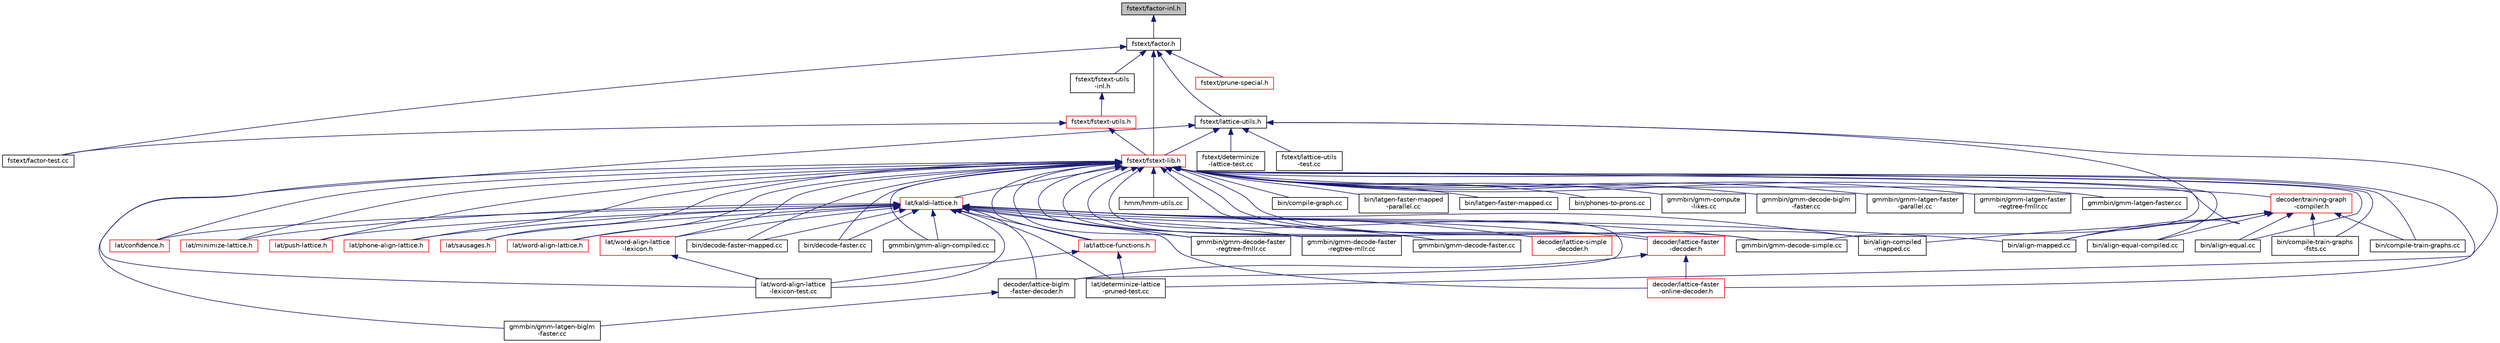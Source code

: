 digraph "fstext/factor-inl.h"
{
  edge [fontname="Helvetica",fontsize="10",labelfontname="Helvetica",labelfontsize="10"];
  node [fontname="Helvetica",fontsize="10",shape=record];
  Node31 [label="fstext/factor-inl.h",height=0.2,width=0.4,color="black", fillcolor="grey75", style="filled", fontcolor="black"];
  Node31 -> Node32 [dir="back",color="midnightblue",fontsize="10",style="solid",fontname="Helvetica"];
  Node32 [label="fstext/factor.h",height=0.2,width=0.4,color="black", fillcolor="white", style="filled",URL="$factor_8h.html"];
  Node32 -> Node33 [dir="back",color="midnightblue",fontsize="10",style="solid",fontname="Helvetica"];
  Node33 [label="fstext/fstext-utils\l-inl.h",height=0.2,width=0.4,color="black", fillcolor="white", style="filled",URL="$fstext-utils-inl_8h.html"];
  Node33 -> Node34 [dir="back",color="midnightblue",fontsize="10",style="solid",fontname="Helvetica"];
  Node34 [label="fstext/fstext-utils.h",height=0.2,width=0.4,color="red", fillcolor="white", style="filled",URL="$fstext-utils_8h.html"];
  Node34 -> Node308 [dir="back",color="midnightblue",fontsize="10",style="solid",fontname="Helvetica"];
  Node308 [label="fstext/factor-test.cc",height=0.2,width=0.4,color="black", fillcolor="white", style="filled",URL="$factor-test_8cc.html"];
  Node34 -> Node40 [dir="back",color="midnightblue",fontsize="10",style="solid",fontname="Helvetica"];
  Node40 [label="fstext/fstext-lib.h",height=0.2,width=0.4,color="red", fillcolor="white", style="filled",URL="$fstext-lib_8h.html"];
  Node40 -> Node41 [dir="back",color="midnightblue",fontsize="10",style="solid",fontname="Helvetica"];
  Node41 [label="lat/kaldi-lattice.h",height=0.2,width=0.4,color="red", fillcolor="white", style="filled",URL="$kaldi-lattice_8h.html"];
  Node41 -> Node98 [dir="back",color="midnightblue",fontsize="10",style="solid",fontname="Helvetica"];
  Node98 [label="decoder/lattice-faster\l-decoder.h",height=0.2,width=0.4,color="red", fillcolor="white", style="filled",URL="$lattice-faster-decoder_8h.html"];
  Node98 -> Node117 [dir="back",color="midnightblue",fontsize="10",style="solid",fontname="Helvetica"];
  Node117 [label="decoder/lattice-biglm\l-faster-decoder.h",height=0.2,width=0.4,color="black", fillcolor="white", style="filled",URL="$lattice-biglm-faster-decoder_8h.html"];
  Node117 -> Node118 [dir="back",color="midnightblue",fontsize="10",style="solid",fontname="Helvetica"];
  Node118 [label="gmmbin/gmm-latgen-biglm\l-faster.cc",height=0.2,width=0.4,color="black", fillcolor="white", style="filled",URL="$gmm-latgen-biglm-faster_8cc.html"];
  Node98 -> Node120 [dir="back",color="midnightblue",fontsize="10",style="solid",fontname="Helvetica"];
  Node120 [label="decoder/lattice-faster\l-online-decoder.h",height=0.2,width=0.4,color="red", fillcolor="white", style="filled",URL="$lattice-faster-online-decoder_8h.html"];
  Node41 -> Node122 [dir="back",color="midnightblue",fontsize="10",style="solid",fontname="Helvetica"];
  Node122 [label="decoder/lattice-simple\l-decoder.h",height=0.2,width=0.4,color="red", fillcolor="white", style="filled",URL="$lattice-simple-decoder_8h.html"];
  Node41 -> Node131 [dir="back",color="midnightblue",fontsize="10",style="solid",fontname="Helvetica"];
  Node131 [label="lat/lattice-functions.h",height=0.2,width=0.4,color="red", fillcolor="white", style="filled",URL="$lattice-functions_8h.html"];
  Node131 -> Node125 [dir="back",color="midnightblue",fontsize="10",style="solid",fontname="Helvetica"];
  Node125 [label="lat/determinize-lattice\l-pruned-test.cc",height=0.2,width=0.4,color="black", fillcolor="white", style="filled",URL="$determinize-lattice-pruned-test_8cc.html"];
  Node131 -> Node47 [dir="back",color="midnightblue",fontsize="10",style="solid",fontname="Helvetica"];
  Node47 [label="lat/word-align-lattice\l-lexicon-test.cc",height=0.2,width=0.4,color="black", fillcolor="white", style="filled",URL="$word-align-lattice-lexicon-test_8cc.html"];
  Node41 -> Node117 [dir="back",color="midnightblue",fontsize="10",style="solid",fontname="Helvetica"];
  Node41 -> Node120 [dir="back",color="midnightblue",fontsize="10",style="solid",fontname="Helvetica"];
  Node41 -> Node186 [dir="back",color="midnightblue",fontsize="10",style="solid",fontname="Helvetica"];
  Node186 [label="lat/confidence.h",height=0.2,width=0.4,color="red", fillcolor="white", style="filled",URL="$confidence_8h.html"];
  Node41 -> Node125 [dir="back",color="midnightblue",fontsize="10",style="solid",fontname="Helvetica"];
  Node41 -> Node187 [dir="back",color="midnightblue",fontsize="10",style="solid",fontname="Helvetica"];
  Node187 [label="lat/minimize-lattice.h",height=0.2,width=0.4,color="red", fillcolor="white", style="filled",URL="$minimize-lattice_8h.html"];
  Node41 -> Node191 [dir="back",color="midnightblue",fontsize="10",style="solid",fontname="Helvetica"];
  Node191 [label="lat/push-lattice.h",height=0.2,width=0.4,color="red", fillcolor="white", style="filled",URL="$push-lattice_8h.html"];
  Node41 -> Node197 [dir="back",color="midnightblue",fontsize="10",style="solid",fontname="Helvetica"];
  Node197 [label="lat/phone-align-lattice.h",height=0.2,width=0.4,color="red", fillcolor="white", style="filled",URL="$phone-align-lattice_8h.html"];
  Node41 -> Node199 [dir="back",color="midnightblue",fontsize="10",style="solid",fontname="Helvetica"];
  Node199 [label="lat/sausages.h",height=0.2,width=0.4,color="red", fillcolor="white", style="filled",URL="$sausages_8h.html"];
  Node41 -> Node47 [dir="back",color="midnightblue",fontsize="10",style="solid",fontname="Helvetica"];
  Node41 -> Node202 [dir="back",color="midnightblue",fontsize="10",style="solid",fontname="Helvetica"];
  Node202 [label="lat/word-align-lattice\l-lexicon.h",height=0.2,width=0.4,color="red", fillcolor="white", style="filled",URL="$word-align-lattice-lexicon_8h.html"];
  Node202 -> Node47 [dir="back",color="midnightblue",fontsize="10",style="solid",fontname="Helvetica"];
  Node41 -> Node203 [dir="back",color="midnightblue",fontsize="10",style="solid",fontname="Helvetica"];
  Node203 [label="lat/word-align-lattice.h",height=0.2,width=0.4,color="red", fillcolor="white", style="filled",URL="$word-align-lattice_8h.html"];
  Node41 -> Node60 [dir="back",color="midnightblue",fontsize="10",style="solid",fontname="Helvetica"];
  Node60 [label="bin/align-compiled\l-mapped.cc",height=0.2,width=0.4,color="black", fillcolor="white", style="filled",URL="$align-compiled-mapped_8cc.html"];
  Node41 -> Node100 [dir="back",color="midnightblue",fontsize="10",style="solid",fontname="Helvetica"];
  Node100 [label="bin/align-mapped.cc",height=0.2,width=0.4,color="black", fillcolor="white", style="filled",URL="$align-mapped_8cc.html"];
  Node41 -> Node90 [dir="back",color="midnightblue",fontsize="10",style="solid",fontname="Helvetica"];
  Node90 [label="bin/decode-faster-mapped.cc",height=0.2,width=0.4,color="black", fillcolor="white", style="filled",URL="$decode-faster-mapped_8cc.html"];
  Node41 -> Node91 [dir="back",color="midnightblue",fontsize="10",style="solid",fontname="Helvetica"];
  Node91 [label="bin/decode-faster.cc",height=0.2,width=0.4,color="black", fillcolor="white", style="filled",URL="$decode-faster_8cc.html"];
  Node41 -> Node75 [dir="back",color="midnightblue",fontsize="10",style="solid",fontname="Helvetica"];
  Node75 [label="gmmbin/gmm-align-compiled.cc",height=0.2,width=0.4,color="black", fillcolor="white", style="filled",URL="$gmm-align-compiled_8cc.html"];
  Node41 -> Node92 [dir="back",color="midnightblue",fontsize="10",style="solid",fontname="Helvetica"];
  Node92 [label="gmmbin/gmm-decode-faster\l-regtree-fmllr.cc",height=0.2,width=0.4,color="black", fillcolor="white", style="filled",URL="$gmm-decode-faster-regtree-fmllr_8cc.html"];
  Node41 -> Node93 [dir="back",color="midnightblue",fontsize="10",style="solid",fontname="Helvetica"];
  Node93 [label="gmmbin/gmm-decode-faster\l-regtree-mllr.cc",height=0.2,width=0.4,color="black", fillcolor="white", style="filled",URL="$gmm-decode-faster-regtree-mllr_8cc.html"];
  Node41 -> Node94 [dir="back",color="midnightblue",fontsize="10",style="solid",fontname="Helvetica"];
  Node94 [label="gmmbin/gmm-decode-faster.cc",height=0.2,width=0.4,color="black", fillcolor="white", style="filled",URL="$gmm-decode-faster_8cc.html"];
  Node41 -> Node184 [dir="back",color="midnightblue",fontsize="10",style="solid",fontname="Helvetica"];
  Node184 [label="gmmbin/gmm-decode-simple.cc",height=0.2,width=0.4,color="black", fillcolor="white", style="filled",URL="$gmm-decode-simple_8cc.html"];
  Node40 -> Node51 [dir="back",color="midnightblue",fontsize="10",style="solid",fontname="Helvetica"];
  Node51 [label="hmm/hmm-utils.cc",height=0.2,width=0.4,color="black", fillcolor="white", style="filled",URL="$hmm-utils_8cc.html"];
  Node40 -> Node98 [dir="back",color="midnightblue",fontsize="10",style="solid",fontname="Helvetica"];
  Node40 -> Node122 [dir="back",color="midnightblue",fontsize="10",style="solid",fontname="Helvetica"];
  Node40 -> Node131 [dir="back",color="midnightblue",fontsize="10",style="solid",fontname="Helvetica"];
  Node40 -> Node117 [dir="back",color="midnightblue",fontsize="10",style="solid",fontname="Helvetica"];
  Node40 -> Node120 [dir="back",color="midnightblue",fontsize="10",style="solid",fontname="Helvetica"];
  Node40 -> Node288 [dir="back",color="midnightblue",fontsize="10",style="solid",fontname="Helvetica"];
  Node288 [label="decoder/training-graph\l-compiler.h",height=0.2,width=0.4,color="red", fillcolor="white", style="filled",URL="$training-graph-compiler_8h.html"];
  Node288 -> Node60 [dir="back",color="midnightblue",fontsize="10",style="solid",fontname="Helvetica"];
  Node288 -> Node289 [dir="back",color="midnightblue",fontsize="10",style="solid",fontname="Helvetica"];
  Node289 [label="bin/align-equal-compiled.cc",height=0.2,width=0.4,color="black", fillcolor="white", style="filled",URL="$align-equal-compiled_8cc.html"];
  Node288 -> Node290 [dir="back",color="midnightblue",fontsize="10",style="solid",fontname="Helvetica"];
  Node290 [label="bin/align-equal.cc",height=0.2,width=0.4,color="black", fillcolor="white", style="filled",URL="$align-equal_8cc.html"];
  Node288 -> Node100 [dir="back",color="midnightblue",fontsize="10",style="solid",fontname="Helvetica"];
  Node288 -> Node291 [dir="back",color="midnightblue",fontsize="10",style="solid",fontname="Helvetica"];
  Node291 [label="bin/compile-train-graphs\l-fsts.cc",height=0.2,width=0.4,color="black", fillcolor="white", style="filled",URL="$compile-train-graphs-fsts_8cc.html"];
  Node288 -> Node292 [dir="back",color="midnightblue",fontsize="10",style="solid",fontname="Helvetica"];
  Node292 [label="bin/compile-train-graphs.cc",height=0.2,width=0.4,color="black", fillcolor="white", style="filled",URL="$compile-train-graphs_8cc.html"];
  Node40 -> Node186 [dir="back",color="midnightblue",fontsize="10",style="solid",fontname="Helvetica"];
  Node40 -> Node187 [dir="back",color="midnightblue",fontsize="10",style="solid",fontname="Helvetica"];
  Node40 -> Node191 [dir="back",color="midnightblue",fontsize="10",style="solid",fontname="Helvetica"];
  Node40 -> Node197 [dir="back",color="midnightblue",fontsize="10",style="solid",fontname="Helvetica"];
  Node40 -> Node199 [dir="back",color="midnightblue",fontsize="10",style="solid",fontname="Helvetica"];
  Node40 -> Node202 [dir="back",color="midnightblue",fontsize="10",style="solid",fontname="Helvetica"];
  Node40 -> Node203 [dir="back",color="midnightblue",fontsize="10",style="solid",fontname="Helvetica"];
  Node40 -> Node60 [dir="back",color="midnightblue",fontsize="10",style="solid",fontname="Helvetica"];
  Node40 -> Node289 [dir="back",color="midnightblue",fontsize="10",style="solid",fontname="Helvetica"];
  Node40 -> Node290 [dir="back",color="midnightblue",fontsize="10",style="solid",fontname="Helvetica"];
  Node40 -> Node100 [dir="back",color="midnightblue",fontsize="10",style="solid",fontname="Helvetica"];
  Node40 -> Node62 [dir="back",color="midnightblue",fontsize="10",style="solid",fontname="Helvetica"];
  Node62 [label="bin/compile-graph.cc",height=0.2,width=0.4,color="black", fillcolor="white", style="filled",URL="$compile-graph_8cc.html"];
  Node40 -> Node291 [dir="back",color="midnightblue",fontsize="10",style="solid",fontname="Helvetica"];
  Node40 -> Node292 [dir="back",color="midnightblue",fontsize="10",style="solid",fontname="Helvetica"];
  Node40 -> Node90 [dir="back",color="midnightblue",fontsize="10",style="solid",fontname="Helvetica"];
  Node40 -> Node91 [dir="back",color="midnightblue",fontsize="10",style="solid",fontname="Helvetica"];
  Node40 -> Node101 [dir="back",color="midnightblue",fontsize="10",style="solid",fontname="Helvetica"];
  Node101 [label="bin/latgen-faster-mapped\l-parallel.cc",height=0.2,width=0.4,color="black", fillcolor="white", style="filled",URL="$latgen-faster-mapped-parallel_8cc.html"];
  Node40 -> Node102 [dir="back",color="midnightblue",fontsize="10",style="solid",fontname="Helvetica"];
  Node102 [label="bin/latgen-faster-mapped.cc",height=0.2,width=0.4,color="black", fillcolor="white", style="filled",URL="$latgen-faster-mapped_8cc.html"];
  Node40 -> Node69 [dir="back",color="midnightblue",fontsize="10",style="solid",fontname="Helvetica"];
  Node69 [label="bin/phones-to-prons.cc",height=0.2,width=0.4,color="black", fillcolor="white", style="filled",URL="$phones-to-prons_8cc.html"];
  Node40 -> Node75 [dir="back",color="midnightblue",fontsize="10",style="solid",fontname="Helvetica"];
  Node40 -> Node293 [dir="back",color="midnightblue",fontsize="10",style="solid",fontname="Helvetica"];
  Node293 [label="gmmbin/gmm-compute\l-likes.cc",height=0.2,width=0.4,color="black", fillcolor="white", style="filled",URL="$gmm-compute-likes_8cc.html"];
  Node40 -> Node86 [dir="back",color="midnightblue",fontsize="10",style="solid",fontname="Helvetica"];
  Node86 [label="gmmbin/gmm-decode-biglm\l-faster.cc",height=0.2,width=0.4,color="black", fillcolor="white", style="filled",URL="$gmm-decode-biglm-faster_8cc.html"];
  Node40 -> Node92 [dir="back",color="midnightblue",fontsize="10",style="solid",fontname="Helvetica"];
  Node40 -> Node93 [dir="back",color="midnightblue",fontsize="10",style="solid",fontname="Helvetica"];
  Node40 -> Node94 [dir="back",color="midnightblue",fontsize="10",style="solid",fontname="Helvetica"];
  Node40 -> Node184 [dir="back",color="midnightblue",fontsize="10",style="solid",fontname="Helvetica"];
  Node40 -> Node118 [dir="back",color="midnightblue",fontsize="10",style="solid",fontname="Helvetica"];
  Node40 -> Node104 [dir="back",color="midnightblue",fontsize="10",style="solid",fontname="Helvetica"];
  Node104 [label="gmmbin/gmm-latgen-faster\l-parallel.cc",height=0.2,width=0.4,color="black", fillcolor="white", style="filled",URL="$gmm-latgen-faster-parallel_8cc.html"];
  Node40 -> Node105 [dir="back",color="midnightblue",fontsize="10",style="solid",fontname="Helvetica"];
  Node105 [label="gmmbin/gmm-latgen-faster\l-regtree-fmllr.cc",height=0.2,width=0.4,color="black", fillcolor="white", style="filled",URL="$gmm-latgen-faster-regtree-fmllr_8cc.html"];
  Node40 -> Node106 [dir="back",color="midnightblue",fontsize="10",style="solid",fontname="Helvetica"];
  Node106 [label="gmmbin/gmm-latgen-faster.cc",height=0.2,width=0.4,color="black", fillcolor="white", style="filled",URL="$gmm-latgen-faster_8cc.html"];
  Node32 -> Node334 [dir="back",color="midnightblue",fontsize="10",style="solid",fontname="Helvetica"];
  Node334 [label="fstext/lattice-utils.h",height=0.2,width=0.4,color="black", fillcolor="white", style="filled",URL="$lattice-utils_8h.html"];
  Node334 -> Node335 [dir="back",color="midnightblue",fontsize="10",style="solid",fontname="Helvetica"];
  Node335 [label="fstext/determinize\l-lattice-test.cc",height=0.2,width=0.4,color="black", fillcolor="white", style="filled",URL="$determinize-lattice-test_8cc.html"];
  Node334 -> Node40 [dir="back",color="midnightblue",fontsize="10",style="solid",fontname="Helvetica"];
  Node334 -> Node336 [dir="back",color="midnightblue",fontsize="10",style="solid",fontname="Helvetica"];
  Node336 [label="fstext/lattice-utils\l-test.cc",height=0.2,width=0.4,color="black", fillcolor="white", style="filled",URL="$lattice-utils-test_8cc.html"];
  Node334 -> Node125 [dir="back",color="midnightblue",fontsize="10",style="solid",fontname="Helvetica"];
  Node334 -> Node47 [dir="back",color="midnightblue",fontsize="10",style="solid",fontname="Helvetica"];
  Node334 -> Node184 [dir="back",color="midnightblue",fontsize="10",style="solid",fontname="Helvetica"];
  Node32 -> Node308 [dir="back",color="midnightblue",fontsize="10",style="solid",fontname="Helvetica"];
  Node32 -> Node40 [dir="back",color="midnightblue",fontsize="10",style="solid",fontname="Helvetica"];
  Node32 -> Node337 [dir="back",color="midnightblue",fontsize="10",style="solid",fontname="Helvetica"];
  Node337 [label="fstext/prune-special.h",height=0.2,width=0.4,color="red", fillcolor="white", style="filled",URL="$prune-special_8h.html"];
}

